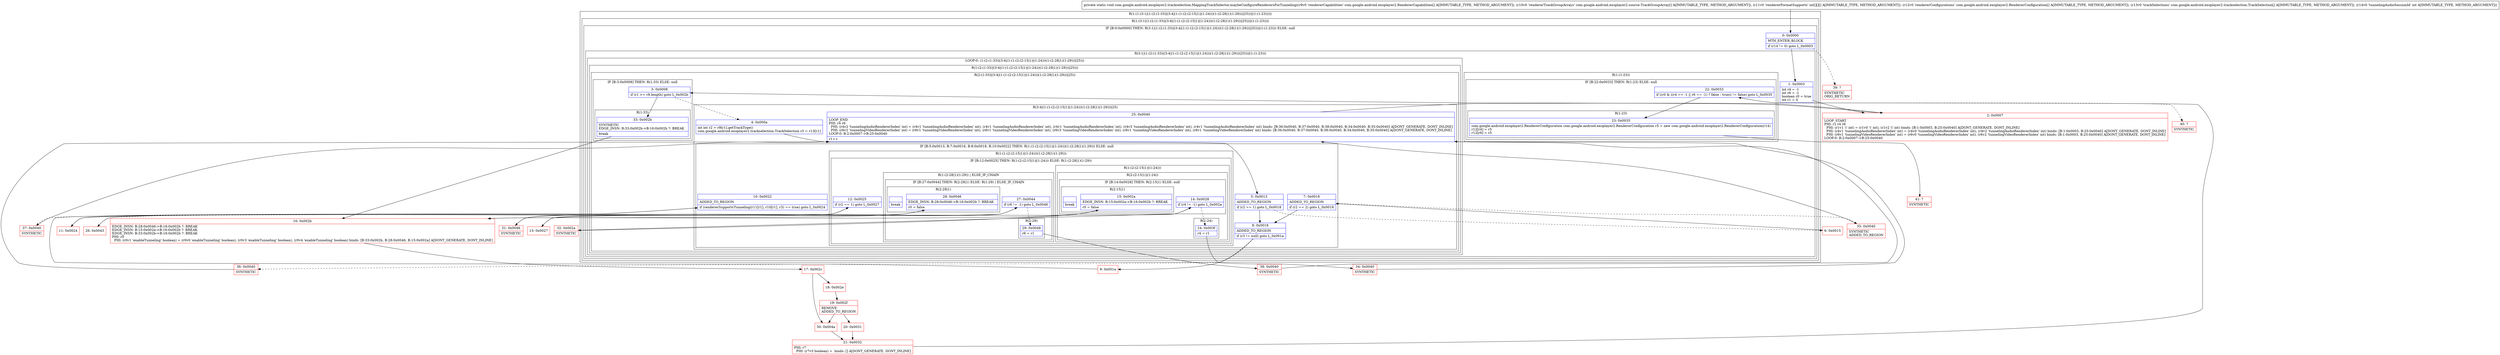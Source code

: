 digraph "CFG forcom.google.android.exoplayer2.trackselection.MappingTrackSelector.maybeConfigureRenderersForTunneling([Lcom\/google\/android\/exoplayer2\/RendererCapabilities;[Lcom\/google\/android\/exoplayer2\/source\/TrackGroupArray;[[[I[Lcom\/google\/android\/exoplayer2\/RendererConfiguration;[Lcom\/google\/android\/exoplayer2\/trackselection\/TrackSelection;I)V" {
subgraph cluster_Region_972933694 {
label = "R(1:(1:(3:1|(1:(2:(1:33)|(3:4|(1:(1:(2:(2:15|1)|(1:24)))(1:(2:28|1)(1:29)))|25)))|(1:(1:23)))))";
node [shape=record,color=blue];
subgraph cluster_Region_127879533 {
label = "R(1:(3:1|(1:(2:(1:33)|(3:4|(1:(1:(2:(2:15|1)|(1:24)))(1:(2:28|1)(1:29)))|25)))|(1:(1:23))))";
node [shape=record,color=blue];
subgraph cluster_IfRegion_960172195 {
label = "IF [B:0:0x0000] THEN: R(3:1|(1:(2:(1:33)|(3:4|(1:(1:(2:(2:15|1)|(1:24)))(1:(2:28|1)(1:29)))|25)))|(1:(1:23))) ELSE: null";
node [shape=record,color=blue];
Node_0 [shape=record,label="{0\:\ 0x0000|MTH_ENTER_BLOCK\l|if (r14 != 0) goto L_0x0003\l}"];
subgraph cluster_Region_198294744 {
label = "R(3:1|(1:(2:(1:33)|(3:4|(1:(1:(2:(2:15|1)|(1:24)))(1:(2:28|1)(1:29)))|25)))|(1:(1:23)))";
node [shape=record,color=blue];
Node_1 [shape=record,label="{1\:\ 0x0003|int r4 = \-1\lint r6 = \-1\lboolean r0 = true\lint r1 = 0\l}"];
subgraph cluster_LoopRegion_771377563 {
label = "LOOP:0: (1:(2:(1:33)|(3:4|(1:(1:(2:(2:15|1)|(1:24)))(1:(2:28|1)(1:29)))|25)))";
node [shape=record,color=blue];
subgraph cluster_Region_2055326240 {
label = "R(1:(2:(1:33)|(3:4|(1:(1:(2:(2:15|1)|(1:24)))(1:(2:28|1)(1:29)))|25)))";
node [shape=record,color=blue];
subgraph cluster_Region_120074300 {
label = "R(2:(1:33)|(3:4|(1:(1:(2:(2:15|1)|(1:24)))(1:(2:28|1)(1:29)))|25))";
node [shape=record,color=blue];
subgraph cluster_IfRegion_840301249 {
label = "IF [B:3:0x0008] THEN: R(1:33) ELSE: null";
node [shape=record,color=blue];
Node_3 [shape=record,label="{3\:\ 0x0008|if (r1 \>= r9.length) goto L_0x002b\l}"];
subgraph cluster_Region_1727497842 {
label = "R(1:33)";
node [shape=record,color=blue];
Node_33 [shape=record,label="{33\:\ 0x002b|SYNTHETIC\lEDGE_INSN: B:33:0x002b\-\>B:16:0x002b ?: BREAK  \l|break\l}"];
}
}
subgraph cluster_Region_287463347 {
label = "R(3:4|(1:(1:(2:(2:15|1)|(1:24)))(1:(2:28|1)(1:29)))|25)";
node [shape=record,color=blue];
Node_4 [shape=record,label="{4\:\ 0x000a|int int r2 = r9[r1].getTrackType()\lcom.google.android.exoplayer2.trackselection.TrackSelection r3 = r13[r1]\l}"];
subgraph cluster_IfRegion_1791237997 {
label = "IF [B:5:0x0013, B:7:0x0016, B:8:0x0018, B:10:0x0022] THEN: R(1:(1:(2:(2:15|1)|(1:24)))(1:(2:28|1)(1:29))) ELSE: null";
node [shape=record,color=blue];
Node_5 [shape=record,label="{5\:\ 0x0013|ADDED_TO_REGION\l|if (r2 == 1) goto L_0x0018\l}"];
Node_7 [shape=record,label="{7\:\ 0x0016|ADDED_TO_REGION\l|if (r2 == 2) goto L_0x0018\l}"];
Node_8 [shape=record,label="{8\:\ 0x0018|ADDED_TO_REGION\l|if (r3 != null) goto L_0x001a\l}"];
Node_10 [shape=record,label="{10\:\ 0x0022|ADDED_TO_REGION\l|if (rendererSupportsTunneling(r11[r1], r10[r1], r3) == true) goto L_0x0024\l}"];
subgraph cluster_Region_423538086 {
label = "R(1:(1:(2:(2:15|1)|(1:24)))(1:(2:28|1)(1:29)))";
node [shape=record,color=blue];
subgraph cluster_IfRegion_458025623 {
label = "IF [B:12:0x0025] THEN: R(1:(2:(2:15|1)|(1:24))) ELSE: R(1:(2:28|1)(1:29))";
node [shape=record,color=blue];
Node_12 [shape=record,label="{12\:\ 0x0025|if (r2 == 1) goto L_0x0027\l}"];
subgraph cluster_Region_1838855275 {
label = "R(1:(2:(2:15|1)|(1:24)))";
node [shape=record,color=blue];
subgraph cluster_Region_729137204 {
label = "R(2:(2:15|1)|(1:24))";
node [shape=record,color=blue];
subgraph cluster_IfRegion_1922820990 {
label = "IF [B:14:0x0028] THEN: R(2:15|1) ELSE: null";
node [shape=record,color=blue];
Node_14 [shape=record,label="{14\:\ 0x0028|if (r4 != \-1) goto L_0x002a\l}"];
subgraph cluster_Region_1898973491 {
label = "R(2:15|1)";
node [shape=record,color=blue];
Node_15 [shape=record,label="{15\:\ 0x002a|EDGE_INSN: B:15:0x002a\-\>B:16:0x002b ?: BREAK  \l|r0 = false\l}"];
Node_InsnContainer_1902843710 [shape=record,label="{|break\l}"];
}
}
subgraph cluster_Region_1762429459 {
label = "R(1:24)";
node [shape=record,color=blue];
Node_24 [shape=record,label="{24\:\ 0x003f|r4 = r1\l}"];
}
}
}
subgraph cluster_Region_500483880 {
label = "R(1:(2:28|1)(1:29)) | ELSE_IF_CHAIN\l";
node [shape=record,color=blue];
subgraph cluster_IfRegion_2106315757 {
label = "IF [B:27:0x0044] THEN: R(2:28|1) ELSE: R(1:29) | ELSE_IF_CHAIN\l";
node [shape=record,color=blue];
Node_27 [shape=record,label="{27\:\ 0x0044|if (r6 != \-1) goto L_0x0046\l}"];
subgraph cluster_Region_374983172 {
label = "R(2:28|1)";
node [shape=record,color=blue];
Node_28 [shape=record,label="{28\:\ 0x0046|EDGE_INSN: B:28:0x0046\-\>B:16:0x002b ?: BREAK  \l|r0 = false\l}"];
Node_InsnContainer_626331925 [shape=record,label="{|break\l}"];
}
subgraph cluster_Region_1348862596 {
label = "R(1:29)";
node [shape=record,color=blue];
Node_29 [shape=record,label="{29\:\ 0x0048|r6 = r1\l}"];
}
}
}
}
}
}
Node_25 [shape=record,label="{25\:\ 0x0040|LOOP_END\lPHI: r4 r6 \l  PHI: (r4v2 'tunnelingAudioRendererIndex' int) = (r4v1 'tunnelingAudioRendererIndex' int), (r4v1 'tunnelingAudioRendererIndex' int), (r4v1 'tunnelingAudioRendererIndex' int), (r4v3 'tunnelingAudioRendererIndex' int), (r4v1 'tunnelingAudioRendererIndex' int) binds: [B:36:0x0040, B:37:0x0040, B:38:0x0040, B:34:0x0040, B:35:0x0040] A[DONT_GENERATE, DONT_INLINE]\l  PHI: (r6v2 'tunnelingVideoRendererIndex' int) = (r6v1 'tunnelingVideoRendererIndex' int), (r6v1 'tunnelingVideoRendererIndex' int), (r6v3 'tunnelingVideoRendererIndex' int), (r6v1 'tunnelingVideoRendererIndex' int), (r6v1 'tunnelingVideoRendererIndex' int) binds: [B:36:0x0040, B:37:0x0040, B:38:0x0040, B:34:0x0040, B:35:0x0040] A[DONT_GENERATE, DONT_INLINE]\lLOOP:0: B:2:0x0007\-\>B:25:0x0040\l|r1++\l}"];
}
}
}
}
subgraph cluster_Region_547623403 {
label = "R(1:(1:23))";
node [shape=record,color=blue];
subgraph cluster_IfRegion_1527126007 {
label = "IF [B:22:0x0033] THEN: R(1:23) ELSE: null";
node [shape=record,color=blue];
Node_22 [shape=record,label="{22\:\ 0x0033|if ((r0 & ((r4 == \-1 \|\| r6 == \-1) ? false : true)) != false) goto L_0x0035\l}"];
subgraph cluster_Region_1572296499 {
label = "R(1:23)";
node [shape=record,color=blue];
Node_23 [shape=record,label="{23\:\ 0x0035|com.google.android.exoplayer2.RendererConfiguration com.google.android.exoplayer2.RendererConfiguration r5 = new com.google.android.exoplayer2.RendererConfiguration(r14)\lr12[r4] = r5\lr12[r6] = r5\l}"];
}
}
}
}
}
}
}
Node_2 [shape=record,color=red,label="{2\:\ 0x0007|LOOP_START\lPHI: r1 r4 r6 \l  PHI: (r1v1 'i' int) = (r1v0 'i' int), (r1v2 'i' int) binds: [B:1:0x0003, B:25:0x0040] A[DONT_GENERATE, DONT_INLINE]\l  PHI: (r4v1 'tunnelingAudioRendererIndex' int) = (r4v0 'tunnelingAudioRendererIndex' int), (r4v2 'tunnelingAudioRendererIndex' int) binds: [B:1:0x0003, B:25:0x0040] A[DONT_GENERATE, DONT_INLINE]\l  PHI: (r6v1 'tunnelingVideoRendererIndex' int) = (r6v0 'tunnelingVideoRendererIndex' int), (r6v2 'tunnelingVideoRendererIndex' int) binds: [B:1:0x0003, B:25:0x0040] A[DONT_GENERATE, DONT_INLINE]\lLOOP:0: B:2:0x0007\-\>B:25:0x0040\l}"];
Node_6 [shape=record,color=red,label="{6\:\ 0x0015}"];
Node_9 [shape=record,color=red,label="{9\:\ 0x001a}"];
Node_11 [shape=record,color=red,label="{11\:\ 0x0024}"];
Node_13 [shape=record,color=red,label="{13\:\ 0x0027}"];
Node_16 [shape=record,color=red,label="{16\:\ 0x002b|EDGE_INSN: B:28:0x0046\-\>B:16:0x002b ?: BREAK  \lEDGE_INSN: B:15:0x002a\-\>B:16:0x002b ?: BREAK  \lEDGE_INSN: B:33:0x002b\-\>B:16:0x002b ?: BREAK  \lPHI: r0 \l  PHI: (r0v1 'enableTunneling' boolean) = (r0v0 'enableTunneling' boolean), (r0v3 'enableTunneling' boolean), (r0v4 'enableTunneling' boolean) binds: [B:33:0x002b, B:28:0x0046, B:15:0x002a] A[DONT_GENERATE, DONT_INLINE]\l}"];
Node_17 [shape=record,color=red,label="{17\:\ 0x002c}"];
Node_18 [shape=record,color=red,label="{18\:\ 0x002e}"];
Node_19 [shape=record,color=red,label="{19\:\ 0x002f|REMOVE\lADDED_TO_REGION\l}"];
Node_20 [shape=record,color=red,label="{20\:\ 0x0031}"];
Node_21 [shape=record,color=red,label="{21\:\ 0x0032|PHI: r7 \l  PHI: (r7v3 boolean) =  binds: [] A[DONT_GENERATE, DONT_INLINE]\l}"];
Node_26 [shape=record,color=red,label="{26\:\ 0x0043}"];
Node_30 [shape=record,color=red,label="{30\:\ 0x004a}"];
Node_31 [shape=record,color=red,label="{31\:\ 0x0046|SYNTHETIC\l}"];
Node_32 [shape=record,color=red,label="{32\:\ 0x002a|SYNTHETIC\l}"];
Node_34 [shape=record,color=red,label="{34\:\ 0x0040|SYNTHETIC\l}"];
Node_35 [shape=record,color=red,label="{35\:\ 0x0040|SYNTHETIC\lADDED_TO_REGION\l}"];
Node_36 [shape=record,color=red,label="{36\:\ 0x0040|SYNTHETIC\l}"];
Node_37 [shape=record,color=red,label="{37\:\ 0x0040|SYNTHETIC\l}"];
Node_38 [shape=record,color=red,label="{38\:\ 0x0040|SYNTHETIC\l}"];
Node_39 [shape=record,color=red,label="{39\:\ ?|SYNTHETIC\lORIG_RETURN\l}"];
Node_40 [shape=record,color=red,label="{40\:\ ?|SYNTHETIC\l}"];
Node_41 [shape=record,color=red,label="{41\:\ ?|SYNTHETIC\l}"];
MethodNode[shape=record,label="{private static void com.google.android.exoplayer2.trackselection.MappingTrackSelector.maybeConfigureRenderersForTunneling((r9v0 'rendererCapabilities' com.google.android.exoplayer2.RendererCapabilities[] A[IMMUTABLE_TYPE, METHOD_ARGUMENT]), (r10v0 'rendererTrackGroupArrays' com.google.android.exoplayer2.source.TrackGroupArray[] A[IMMUTABLE_TYPE, METHOD_ARGUMENT]), (r11v0 'rendererFormatSupports' int[][][] A[IMMUTABLE_TYPE, METHOD_ARGUMENT]), (r12v0 'rendererConfigurations' com.google.android.exoplayer2.RendererConfiguration[] A[IMMUTABLE_TYPE, METHOD_ARGUMENT]), (r13v0 'trackSelections' com.google.android.exoplayer2.trackselection.TrackSelection[] A[IMMUTABLE_TYPE, METHOD_ARGUMENT]), (r14v0 'tunnelingAudioSessionId' int A[IMMUTABLE_TYPE, METHOD_ARGUMENT])) }"];
MethodNode -> Node_0;
Node_0 -> Node_1;
Node_0 -> Node_39[style=dashed];
Node_1 -> Node_2;
Node_3 -> Node_4[style=dashed];
Node_3 -> Node_33;
Node_33 -> Node_16;
Node_4 -> Node_5;
Node_5 -> Node_6[style=dashed];
Node_5 -> Node_8;
Node_7 -> Node_8;
Node_7 -> Node_35[style=dashed];
Node_8 -> Node_9;
Node_8 -> Node_36[style=dashed];
Node_10 -> Node_11;
Node_10 -> Node_37[style=dashed];
Node_12 -> Node_13;
Node_12 -> Node_26[style=dashed];
Node_14 -> Node_24[style=dashed];
Node_14 -> Node_32;
Node_15 -> Node_16;
Node_24 -> Node_34;
Node_27 -> Node_29[style=dashed];
Node_27 -> Node_31;
Node_28 -> Node_16;
Node_29 -> Node_38;
Node_25 -> Node_2;
Node_22 -> Node_23;
Node_22 -> Node_40[style=dashed];
Node_23 -> Node_41;
Node_2 -> Node_3;
Node_6 -> Node_7;
Node_9 -> Node_10;
Node_11 -> Node_12;
Node_13 -> Node_14;
Node_16 -> Node_17;
Node_17 -> Node_18;
Node_17 -> Node_30;
Node_18 -> Node_19;
Node_19 -> Node_20;
Node_19 -> Node_30;
Node_20 -> Node_21;
Node_21 -> Node_22;
Node_26 -> Node_27;
Node_30 -> Node_21;
Node_31 -> Node_28;
Node_32 -> Node_15;
Node_34 -> Node_25;
Node_35 -> Node_25;
Node_36 -> Node_25;
Node_37 -> Node_25;
Node_38 -> Node_25;
}

